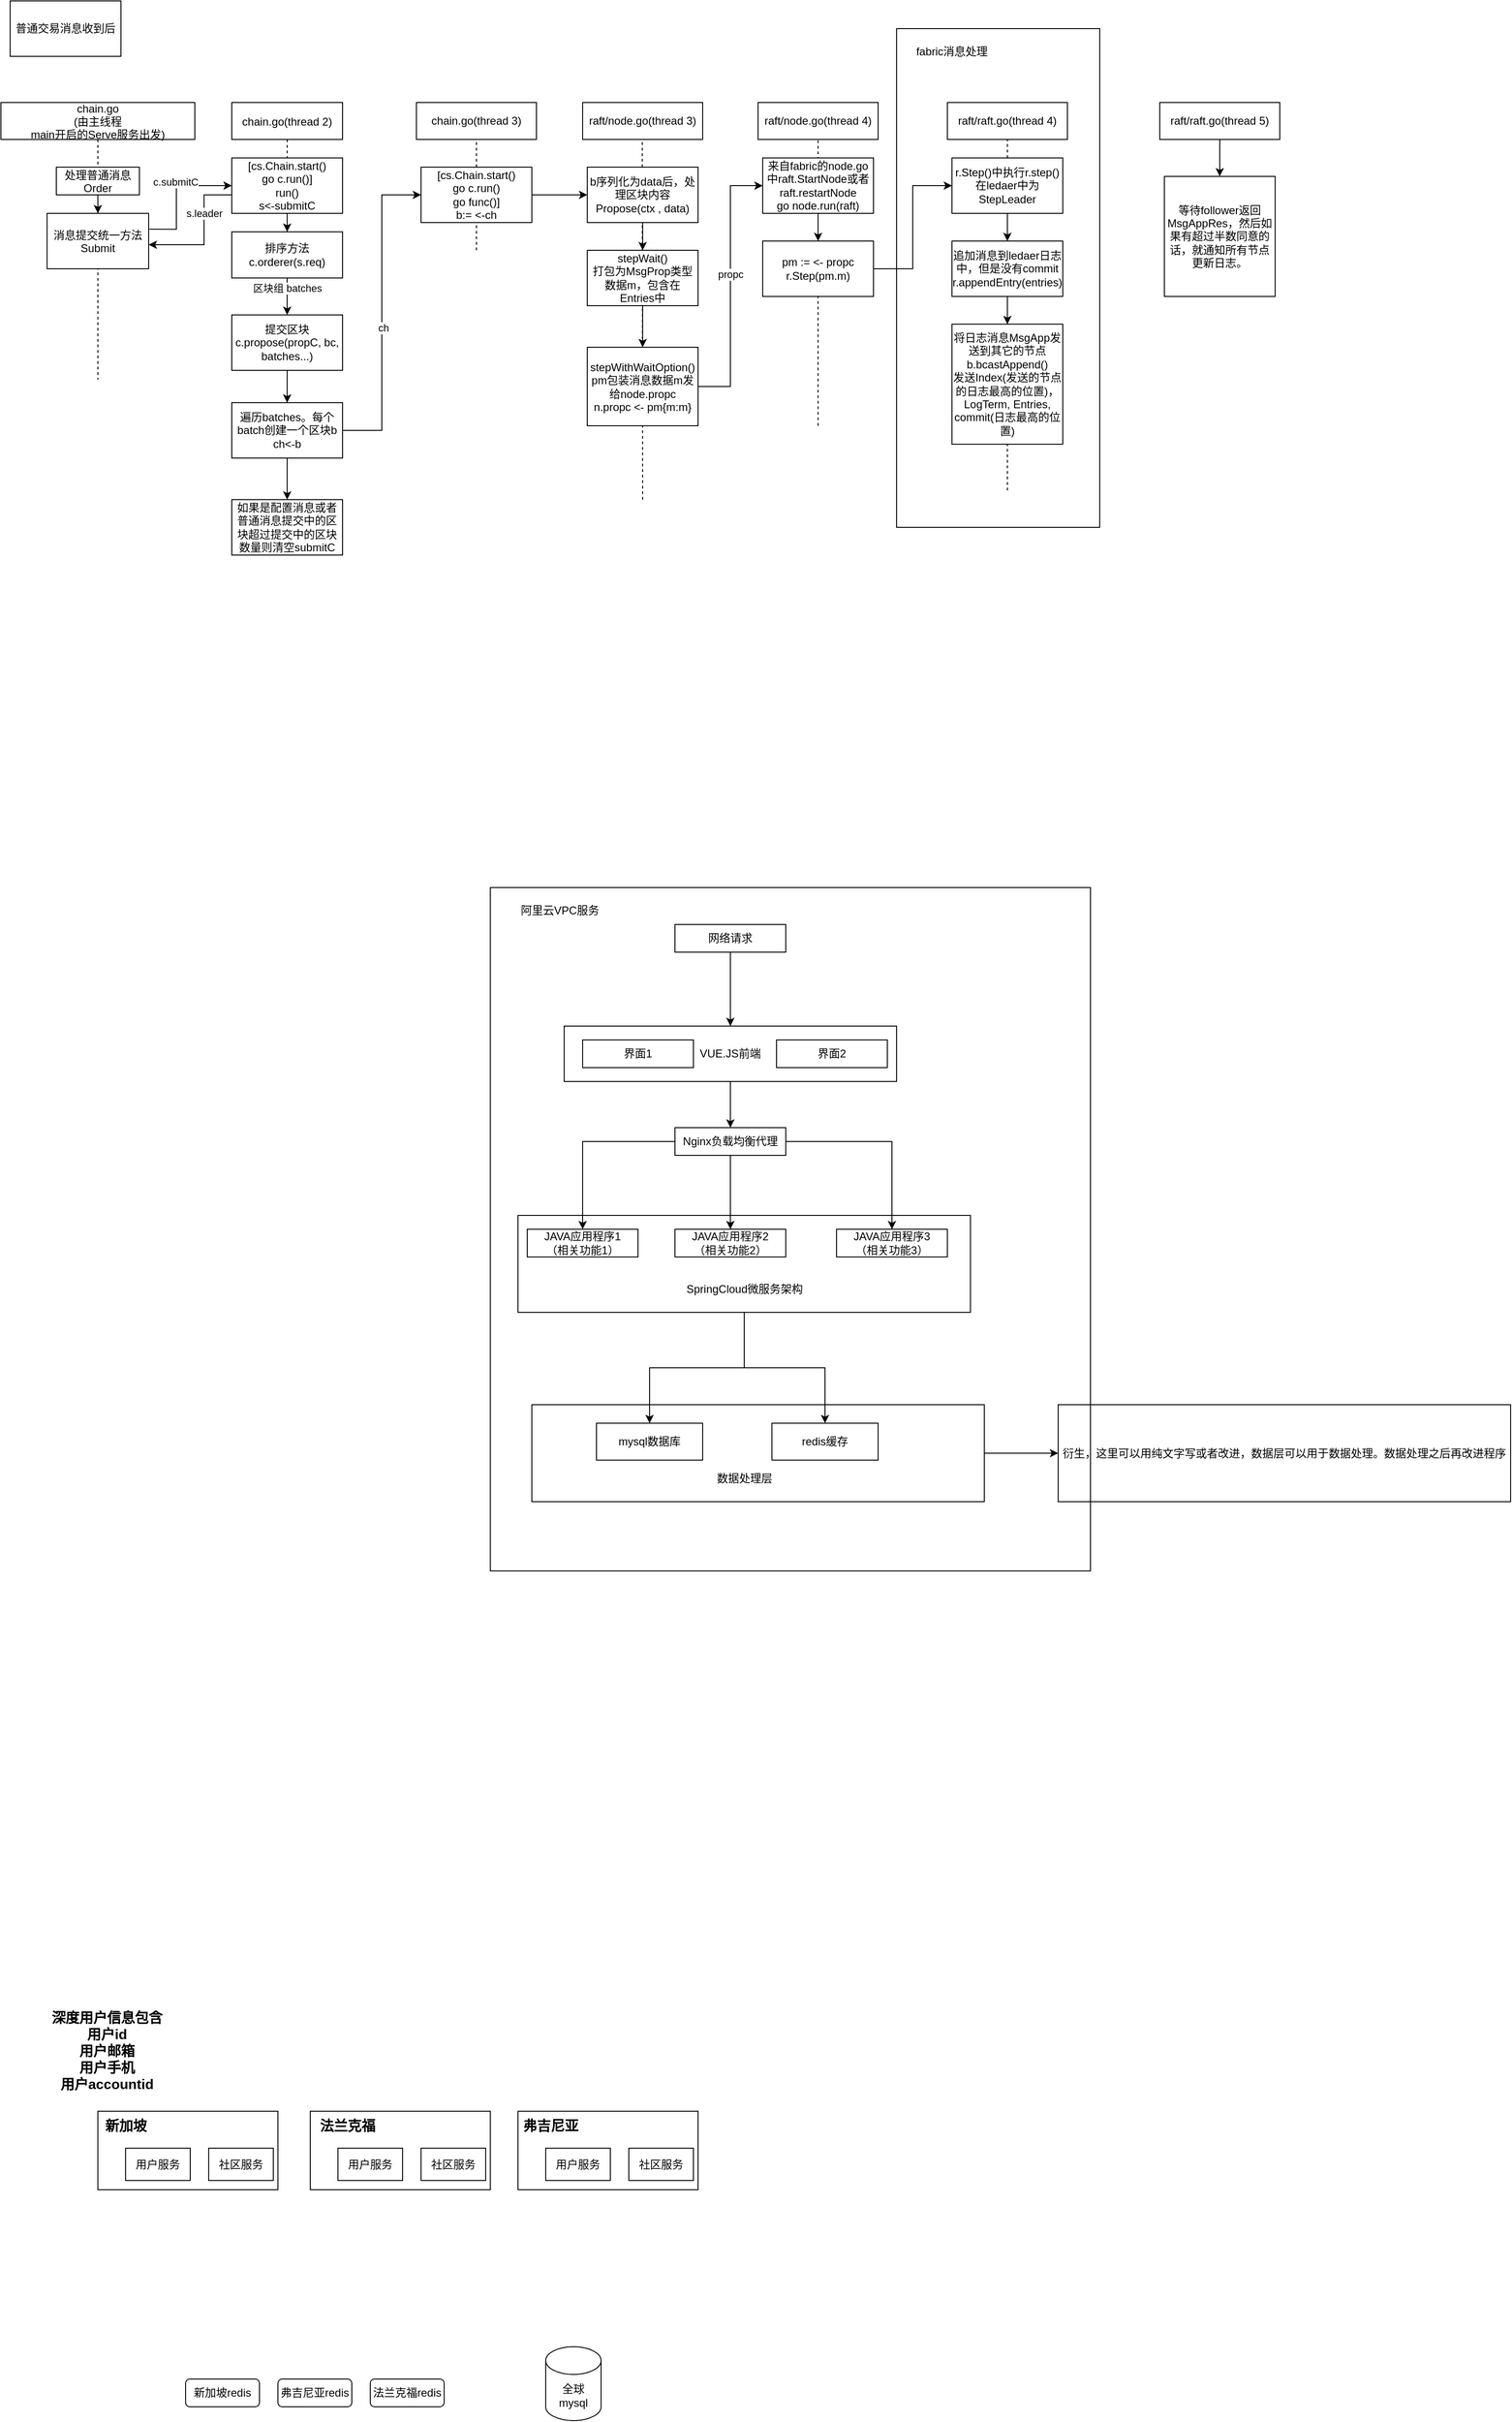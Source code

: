 <mxfile version="24.0.7" type="github">
  <diagram id="kgpKYQtTHZ0yAKxKKP6v" name="Page-1">
    <mxGraphModel dx="1509" dy="785" grid="1" gridSize="10" guides="1" tooltips="1" connect="1" arrows="1" fold="1" page="1" pageScale="1" pageWidth="850" pageHeight="1100" math="0" shadow="0">
      <root>
        <mxCell id="0" />
        <mxCell id="1" parent="0" />
        <mxCell id="nuF2VadyYRnX8jqY9pPj-24" value="" style="rounded=0;whiteSpace=wrap;html=1;fillColor=none;" vertex="1" parent="1">
          <mxGeometry x="115" y="2335" width="195" height="85" as="geometry" />
        </mxCell>
        <mxCell id="MvzRaNbtxcJOoFOf6ha5-1" value="" style="rounded=0;whiteSpace=wrap;html=1;fillColor=none;" parent="1" vertex="1">
          <mxGeometry x="540" y="1010" width="650" height="740" as="geometry" />
        </mxCell>
        <mxCell id="MvzRaNbtxcJOoFOf6ha5-18" value="" style="edgeStyle=orthogonalEdgeStyle;rounded=0;orthogonalLoop=1;jettySize=auto;html=1;" parent="1" source="MvzRaNbtxcJOoFOf6ha5-14" target="MvzRaNbtxcJOoFOf6ha5-17" edge="1">
          <mxGeometry relative="1" as="geometry" />
        </mxCell>
        <mxCell id="MvzRaNbtxcJOoFOf6ha5-14" value="" style="rounded=0;whiteSpace=wrap;html=1;fillColor=none;" parent="1" vertex="1">
          <mxGeometry x="570" y="1365" width="490" height="105" as="geometry" />
        </mxCell>
        <mxCell id="ArKfx6dNiAE9RJszdljW-33" value="" style="rounded=0;whiteSpace=wrap;html=1;sketch=0;fillColor=none;" parent="1" vertex="1">
          <mxGeometry x="980" y="80" width="220" height="540" as="geometry" />
        </mxCell>
        <mxCell id="3nuBFxr9cyL0pnOWT2aG-1" value="chain.go&#xa;(由主线程&#xa;main开启的Serve服务出发)" style="shape=umlLifeline;perimeter=lifelinePerimeter;container=1;collapsible=0;recursiveResize=0;rounded=0;shadow=0;strokeWidth=1;" parent="1" vertex="1">
          <mxGeometry x="10" y="160" width="210" height="300" as="geometry" />
        </mxCell>
        <mxCell id="O9rQm846-6DMJeRLNn3o-19" style="edgeStyle=orthogonalEdgeStyle;rounded=0;orthogonalLoop=1;jettySize=auto;html=1;entryX=0.503;entryY=0.402;entryDx=0;entryDy=0;entryPerimeter=0;" parent="3nuBFxr9cyL0pnOWT2aG-1" source="3nuBFxr9cyL0pnOWT2aG-2" target="3nuBFxr9cyL0pnOWT2aG-1" edge="1">
          <mxGeometry relative="1" as="geometry" />
        </mxCell>
        <mxCell id="3nuBFxr9cyL0pnOWT2aG-2" value="处理普通消息&#xa;Order" style="points=[];perimeter=orthogonalPerimeter;rounded=0;shadow=0;strokeWidth=1;" parent="3nuBFxr9cyL0pnOWT2aG-1" vertex="1">
          <mxGeometry x="60" y="70" width="90" height="30" as="geometry" />
        </mxCell>
        <mxCell id="O9rQm846-6DMJeRLNn3o-5" value="消息提交统一方法&#xa;Submit" style="points=[];perimeter=orthogonalPerimeter;rounded=0;shadow=0;strokeWidth=1;" parent="3nuBFxr9cyL0pnOWT2aG-1" vertex="1">
          <mxGeometry x="50" y="120" width="110" height="60" as="geometry" />
        </mxCell>
        <mxCell id="3nuBFxr9cyL0pnOWT2aG-5" value="chain.go(thread 2)" style="shape=umlLifeline;perimeter=lifelinePerimeter;container=1;collapsible=0;recursiveResize=0;rounded=0;shadow=0;strokeWidth=1;" parent="1" vertex="1">
          <mxGeometry x="260" y="160" width="120" height="325" as="geometry" />
        </mxCell>
        <mxCell id="O9rQm846-6DMJeRLNn3o-24" value="" style="edgeStyle=orthogonalEdgeStyle;rounded=0;orthogonalLoop=1;jettySize=auto;html=1;" parent="3nuBFxr9cyL0pnOWT2aG-5" source="O9rQm846-6DMJeRLNn3o-17" target="O9rQm846-6DMJeRLNn3o-23" edge="1">
          <mxGeometry relative="1" as="geometry" />
        </mxCell>
        <mxCell id="O9rQm846-6DMJeRLNn3o-17" value="[cs.Chain.start()&lt;br&gt;go c.run()]&lt;br&gt;run()&lt;br&gt;s&amp;lt;-submitC" style="whiteSpace=wrap;html=1;rounded=0;shadow=0;strokeWidth=1;" parent="3nuBFxr9cyL0pnOWT2aG-5" vertex="1">
          <mxGeometry y="60" width="120" height="60" as="geometry" />
        </mxCell>
        <mxCell id="O9rQm846-6DMJeRLNn3o-30" value="" style="edgeStyle=orthogonalEdgeStyle;rounded=0;orthogonalLoop=1;jettySize=auto;html=1;" parent="3nuBFxr9cyL0pnOWT2aG-5" source="O9rQm846-6DMJeRLNn3o-23" target="O9rQm846-6DMJeRLNn3o-29" edge="1">
          <mxGeometry relative="1" as="geometry" />
        </mxCell>
        <mxCell id="O9rQm846-6DMJeRLNn3o-31" value="区块组 batches" style="edgeLabel;html=1;align=center;verticalAlign=middle;resizable=0;points=[];" parent="O9rQm846-6DMJeRLNn3o-30" vertex="1" connectable="0">
          <mxGeometry x="-0.445" relative="1" as="geometry">
            <mxPoint as="offset" />
          </mxGeometry>
        </mxCell>
        <mxCell id="O9rQm846-6DMJeRLNn3o-23" value="排序方法&lt;br&gt;c.orderer(s.req)" style="whiteSpace=wrap;html=1;rounded=0;shadow=0;strokeWidth=1;" parent="3nuBFxr9cyL0pnOWT2aG-5" vertex="1">
          <mxGeometry y="140" width="120" height="50" as="geometry" />
        </mxCell>
        <mxCell id="O9rQm846-6DMJeRLNn3o-29" value="提交区块&lt;br&gt;c.propose(propC, bc, batches...)" style="whiteSpace=wrap;html=1;rounded=0;shadow=0;strokeWidth=1;" parent="3nuBFxr9cyL0pnOWT2aG-5" vertex="1">
          <mxGeometry y="230" width="120" height="60" as="geometry" />
        </mxCell>
        <mxCell id="O9rQm846-6DMJeRLNn3o-1" value="普通交易消息收到后" style="rounded=0;whiteSpace=wrap;html=1;" parent="1" vertex="1">
          <mxGeometry x="20" y="50" width="120" height="60" as="geometry" />
        </mxCell>
        <mxCell id="O9rQm846-6DMJeRLNn3o-18" value="" style="edgeStyle=orthogonalEdgeStyle;rounded=0;orthogonalLoop=1;jettySize=auto;html=1;entryX=0;entryY=0.5;entryDx=0;entryDy=0;exitX=1.007;exitY=0.286;exitDx=0;exitDy=0;exitPerimeter=0;" parent="1" source="O9rQm846-6DMJeRLNn3o-5" target="O9rQm846-6DMJeRLNn3o-17" edge="1">
          <mxGeometry relative="1" as="geometry">
            <mxPoint x="110" y="290" as="sourcePoint" />
            <Array as="points">
              <mxPoint x="200" y="297" />
              <mxPoint x="200" y="250" />
            </Array>
          </mxGeometry>
        </mxCell>
        <mxCell id="O9rQm846-6DMJeRLNn3o-28" value="c.submitC" style="edgeLabel;html=1;align=center;verticalAlign=middle;resizable=0;points=[];" parent="O9rQm846-6DMJeRLNn3o-18" vertex="1" connectable="0">
          <mxGeometry x="-0.103" y="1" relative="1" as="geometry">
            <mxPoint y="-20" as="offset" />
          </mxGeometry>
        </mxCell>
        <mxCell id="O9rQm846-6DMJeRLNn3o-21" style="edgeStyle=orthogonalEdgeStyle;rounded=0;orthogonalLoop=1;jettySize=auto;html=1;" parent="1" source="O9rQm846-6DMJeRLNn3o-17" edge="1">
          <mxGeometry relative="1" as="geometry">
            <mxPoint x="170" y="314" as="targetPoint" />
            <Array as="points">
              <mxPoint x="230" y="260" />
              <mxPoint x="230" y="314" />
            </Array>
          </mxGeometry>
        </mxCell>
        <mxCell id="O9rQm846-6DMJeRLNn3o-22" value="s.leader" style="edgeLabel;html=1;align=center;verticalAlign=middle;resizable=0;points=[];" parent="O9rQm846-6DMJeRLNn3o-21" vertex="1" connectable="0">
          <mxGeometry x="-0.311" y="-1" relative="1" as="geometry">
            <mxPoint x="1" as="offset" />
          </mxGeometry>
        </mxCell>
        <mxCell id="O9rQm846-6DMJeRLNn3o-51" value="" style="edgeStyle=orthogonalEdgeStyle;rounded=0;orthogonalLoop=1;jettySize=auto;html=1;" parent="1" source="O9rQm846-6DMJeRLNn3o-32" target="O9rQm846-6DMJeRLNn3o-50" edge="1">
          <mxGeometry relative="1" as="geometry" />
        </mxCell>
        <mxCell id="O9rQm846-6DMJeRLNn3o-53" style="edgeStyle=orthogonalEdgeStyle;rounded=0;orthogonalLoop=1;jettySize=auto;html=1;entryX=0;entryY=0.5;entryDx=0;entryDy=0;" parent="1" source="O9rQm846-6DMJeRLNn3o-32" target="O9rQm846-6DMJeRLNn3o-52" edge="1">
          <mxGeometry relative="1" as="geometry" />
        </mxCell>
        <mxCell id="O9rQm846-6DMJeRLNn3o-54" value="ch" style="edgeLabel;html=1;align=center;verticalAlign=middle;resizable=0;points=[];" parent="O9rQm846-6DMJeRLNn3o-53" vertex="1" connectable="0">
          <mxGeometry x="-0.093" y="-1" relative="1" as="geometry">
            <mxPoint as="offset" />
          </mxGeometry>
        </mxCell>
        <mxCell id="O9rQm846-6DMJeRLNn3o-32" value="遍历batches。每个batch创建一个区块b&lt;br&gt;ch&amp;lt;-b" style="whiteSpace=wrap;html=1;rounded=0;shadow=0;strokeWidth=1;" parent="1" vertex="1">
          <mxGeometry x="260" y="485" width="120" height="60" as="geometry" />
        </mxCell>
        <mxCell id="O9rQm846-6DMJeRLNn3o-33" value="" style="edgeStyle=orthogonalEdgeStyle;rounded=0;orthogonalLoop=1;jettySize=auto;html=1;" parent="1" source="O9rQm846-6DMJeRLNn3o-29" target="O9rQm846-6DMJeRLNn3o-32" edge="1">
          <mxGeometry relative="1" as="geometry" />
        </mxCell>
        <mxCell id="O9rQm846-6DMJeRLNn3o-42" value="&lt;span style=&quot;&quot;&gt;chain.go(thread 3)&lt;/span&gt;" style="rounded=0;whiteSpace=wrap;html=1;" parent="1" vertex="1">
          <mxGeometry x="460" y="160" width="130" height="40" as="geometry" />
        </mxCell>
        <mxCell id="O9rQm846-6DMJeRLNn3o-49" value="" style="endArrow=none;dashed=1;html=1;rounded=0;entryX=0.5;entryY=1;entryDx=0;entryDy=0;" parent="1" target="O9rQm846-6DMJeRLNn3o-42" edge="1">
          <mxGeometry width="50" height="50" relative="1" as="geometry">
            <mxPoint x="525" y="320" as="sourcePoint" />
            <mxPoint x="570" y="220" as="targetPoint" />
          </mxGeometry>
        </mxCell>
        <mxCell id="O9rQm846-6DMJeRLNn3o-50" value="如果是配置消息或者普通消息提交中的区块超过提交中的区块数量则清空submitC" style="whiteSpace=wrap;html=1;rounded=0;shadow=0;strokeWidth=1;" parent="1" vertex="1">
          <mxGeometry x="260" y="590" width="120" height="60" as="geometry" />
        </mxCell>
        <mxCell id="O9rQm846-6DMJeRLNn3o-61" value="" style="edgeStyle=orthogonalEdgeStyle;rounded=0;orthogonalLoop=1;jettySize=auto;html=1;" parent="1" source="O9rQm846-6DMJeRLNn3o-52" target="O9rQm846-6DMJeRLNn3o-60" edge="1">
          <mxGeometry relative="1" as="geometry" />
        </mxCell>
        <mxCell id="O9rQm846-6DMJeRLNn3o-52" value="&lt;span style=&quot;&quot;&gt;[cs.Chain.start()&lt;/span&gt;&lt;br style=&quot;&quot;&gt;&lt;span style=&quot;&quot;&gt;go c.run()&lt;br&gt;go func()]&lt;br&gt;b:= &amp;lt;-ch&lt;br&gt;&lt;/span&gt;" style="rounded=0;whiteSpace=wrap;html=1;" parent="1" vertex="1">
          <mxGeometry x="465" y="230" width="120" height="60" as="geometry" />
        </mxCell>
        <mxCell id="O9rQm846-6DMJeRLNn3o-57" value="&lt;span style=&quot;&quot;&gt;raft/node.go(thread 3)&lt;/span&gt;" style="rounded=0;whiteSpace=wrap;html=1;" parent="1" vertex="1">
          <mxGeometry x="640" y="160" width="130" height="40" as="geometry" />
        </mxCell>
        <mxCell id="O9rQm846-6DMJeRLNn3o-59" value="" style="endArrow=none;dashed=1;html=1;rounded=0;entryX=0.5;entryY=1;entryDx=0;entryDy=0;startArrow=none;" parent="1" edge="1">
          <mxGeometry width="50" height="50" relative="1" as="geometry">
            <mxPoint x="705" y="590" as="sourcePoint" />
            <mxPoint x="704.58" y="200" as="targetPoint" />
          </mxGeometry>
        </mxCell>
        <mxCell id="O9rQm846-6DMJeRLNn3o-63" value="" style="edgeStyle=orthogonalEdgeStyle;rounded=0;orthogonalLoop=1;jettySize=auto;html=1;" parent="1" source="O9rQm846-6DMJeRLNn3o-60" target="O9rQm846-6DMJeRLNn3o-62" edge="1">
          <mxGeometry relative="1" as="geometry" />
        </mxCell>
        <mxCell id="O9rQm846-6DMJeRLNn3o-60" value="b序列化为data后，处理区块内容&lt;br&gt;Propose(ctx , data)" style="whiteSpace=wrap;html=1;rounded=0;" parent="1" vertex="1">
          <mxGeometry x="645" y="230" width="120" height="60" as="geometry" />
        </mxCell>
        <mxCell id="O9rQm846-6DMJeRLNn3o-65" value="" style="edgeStyle=orthogonalEdgeStyle;rounded=0;orthogonalLoop=1;jettySize=auto;html=1;" parent="1" source="O9rQm846-6DMJeRLNn3o-62" target="O9rQm846-6DMJeRLNn3o-64" edge="1">
          <mxGeometry relative="1" as="geometry" />
        </mxCell>
        <mxCell id="O9rQm846-6DMJeRLNn3o-62" value="stepWait()&lt;br&gt;打包为MsgProp类型数据m，包含在Entries中" style="whiteSpace=wrap;html=1;rounded=0;" parent="1" vertex="1">
          <mxGeometry x="645" y="320" width="120" height="60" as="geometry" />
        </mxCell>
        <mxCell id="O9rQm846-6DMJeRLNn3o-70" value="" style="edgeStyle=orthogonalEdgeStyle;rounded=0;orthogonalLoop=1;jettySize=auto;html=1;entryX=0;entryY=0.5;entryDx=0;entryDy=0;" parent="1" source="O9rQm846-6DMJeRLNn3o-64" target="O9rQm846-6DMJeRLNn3o-69" edge="1">
          <mxGeometry relative="1" as="geometry" />
        </mxCell>
        <mxCell id="ArKfx6dNiAE9RJszdljW-4" value="propc" style="edgeLabel;html=1;align=center;verticalAlign=middle;resizable=0;points=[];" parent="O9rQm846-6DMJeRLNn3o-70" vertex="1" connectable="0">
          <mxGeometry x="0.096" relative="1" as="geometry">
            <mxPoint y="1" as="offset" />
          </mxGeometry>
        </mxCell>
        <mxCell id="O9rQm846-6DMJeRLNn3o-64" value="stepWithWaitOption()&lt;br&gt;pm包装消息数据m发给node.propc&lt;br&gt;n.propc &amp;lt;- pm{m:m}" style="whiteSpace=wrap;html=1;rounded=0;" parent="1" vertex="1">
          <mxGeometry x="645" y="425" width="120" height="85" as="geometry" />
        </mxCell>
        <mxCell id="O9rQm846-6DMJeRLNn3o-67" value="&lt;span style=&quot;&quot;&gt;raft/node.go(thread 4)&lt;/span&gt;" style="rounded=0;whiteSpace=wrap;html=1;" parent="1" vertex="1">
          <mxGeometry x="830" y="160" width="130" height="40" as="geometry" />
        </mxCell>
        <mxCell id="O9rQm846-6DMJeRLNn3o-68" value="" style="endArrow=none;dashed=1;html=1;rounded=0;startArrow=none;" parent="1" edge="1">
          <mxGeometry width="50" height="50" relative="1" as="geometry">
            <mxPoint x="895" y="510" as="sourcePoint" />
            <mxPoint x="895" y="200" as="targetPoint" />
          </mxGeometry>
        </mxCell>
        <mxCell id="ArKfx6dNiAE9RJszdljW-2" value="" style="edgeStyle=orthogonalEdgeStyle;rounded=0;orthogonalLoop=1;jettySize=auto;html=1;" parent="1" source="O9rQm846-6DMJeRLNn3o-69" target="ArKfx6dNiAE9RJszdljW-1" edge="1">
          <mxGeometry relative="1" as="geometry" />
        </mxCell>
        <mxCell id="O9rQm846-6DMJeRLNn3o-69" value="来自fabric的node.go中raft.StartNode或者raft.restartNode&lt;br&gt;go node.run(raft)" style="whiteSpace=wrap;html=1;rounded=0;" parent="1" vertex="1">
          <mxGeometry x="835" y="220" width="120" height="60" as="geometry" />
        </mxCell>
        <mxCell id="ArKfx6dNiAE9RJszdljW-6" value="" style="edgeStyle=orthogonalEdgeStyle;rounded=0;orthogonalLoop=1;jettySize=auto;html=1;entryX=0;entryY=0.5;entryDx=0;entryDy=0;" parent="1" source="ArKfx6dNiAE9RJszdljW-1" target="ArKfx6dNiAE9RJszdljW-5" edge="1">
          <mxGeometry relative="1" as="geometry" />
        </mxCell>
        <mxCell id="ArKfx6dNiAE9RJszdljW-1" value="pm := &amp;lt;- propc&lt;br&gt;r.Step(pm.m)" style="whiteSpace=wrap;html=1;rounded=0;" parent="1" vertex="1">
          <mxGeometry x="835" y="310" width="120" height="60" as="geometry" />
        </mxCell>
        <mxCell id="ArKfx6dNiAE9RJszdljW-8" value="&lt;span style=&quot;&quot;&gt;raft/raft.go(thread 4)&lt;/span&gt;" style="rounded=0;whiteSpace=wrap;html=1;" parent="1" vertex="1">
          <mxGeometry x="1035" y="160" width="130" height="40" as="geometry" />
        </mxCell>
        <mxCell id="ArKfx6dNiAE9RJszdljW-17" value="" style="endArrow=none;dashed=1;html=1;rounded=0;shadow=0;fontFamily=Helvetica;fontSize=11;shape=connector;entryX=0.5;entryY=1;entryDx=0;entryDy=0;startArrow=none;" parent="1" source="ArKfx6dNiAE9RJszdljW-5" target="ArKfx6dNiAE9RJszdljW-8" edge="1">
          <mxGeometry width="50" height="50" relative="1" as="geometry">
            <mxPoint x="1100" y="580" as="sourcePoint" />
            <mxPoint x="1200" y="340" as="targetPoint" />
          </mxGeometry>
        </mxCell>
        <mxCell id="ArKfx6dNiAE9RJszdljW-21" value="" style="edgeStyle=none;shape=connector;rounded=0;orthogonalLoop=1;jettySize=auto;html=1;shadow=0;dashed=1;fontFamily=Helvetica;fontSize=11;startArrow=none;endArrow=none;endFill=1;" parent="1" source="ArKfx6dNiAE9RJszdljW-5" target="ArKfx6dNiAE9RJszdljW-20" edge="1">
          <mxGeometry relative="1" as="geometry" />
        </mxCell>
        <mxCell id="ArKfx6dNiAE9RJszdljW-26" style="edgeStyle=none;shape=connector;rounded=0;orthogonalLoop=1;jettySize=auto;html=1;exitX=0.5;exitY=1;exitDx=0;exitDy=0;entryX=0.5;entryY=0;entryDx=0;entryDy=0;shadow=0;dashed=1;fontFamily=Helvetica;fontSize=11;startArrow=none;endArrow=none;endFill=1;" parent="1" source="ArKfx6dNiAE9RJszdljW-5" target="ArKfx6dNiAE9RJszdljW-20" edge="1">
          <mxGeometry relative="1" as="geometry" />
        </mxCell>
        <mxCell id="ArKfx6dNiAE9RJszdljW-5" value="r.Step()中执行r.step()在ledaer中为StepLeader" style="whiteSpace=wrap;html=1;rounded=0;" parent="1" vertex="1">
          <mxGeometry x="1040" y="220" width="120" height="60" as="geometry" />
        </mxCell>
        <mxCell id="ArKfx6dNiAE9RJszdljW-32" value="" style="edgeStyle=orthogonalEdgeStyle;curved=0;rounded=1;sketch=0;orthogonalLoop=1;jettySize=auto;html=1;" parent="1" source="ArKfx6dNiAE9RJszdljW-20" target="ArKfx6dNiAE9RJszdljW-31" edge="1">
          <mxGeometry relative="1" as="geometry" />
        </mxCell>
        <mxCell id="ArKfx6dNiAE9RJszdljW-20" value="追加消息到ledaer日志中，但是没有commit&lt;br&gt;r.appendEntry(entries)" style="whiteSpace=wrap;html=1;rounded=0;" parent="1" vertex="1">
          <mxGeometry x="1040" y="310" width="120" height="60" as="geometry" />
        </mxCell>
        <mxCell id="ArKfx6dNiAE9RJszdljW-22" value="" style="endArrow=none;dashed=1;html=1;rounded=0;shadow=0;fontFamily=Helvetica;fontSize=11;shape=connector;entryX=0.5;entryY=1;entryDx=0;entryDy=0;" parent="1" target="ArKfx6dNiAE9RJszdljW-20" edge="1">
          <mxGeometry width="50" height="50" relative="1" as="geometry">
            <mxPoint x="1100" y="580" as="sourcePoint" />
            <mxPoint x="1100" y="280" as="targetPoint" />
          </mxGeometry>
        </mxCell>
        <mxCell id="ArKfx6dNiAE9RJszdljW-28" value="" style="endArrow=classic;html=1;rounded=0;shadow=0;fontFamily=Helvetica;fontSize=11;exitX=0.5;exitY=1;exitDx=0;exitDy=0;entryX=0.5;entryY=0;entryDx=0;entryDy=0;" parent="1" source="ArKfx6dNiAE9RJszdljW-5" target="ArKfx6dNiAE9RJszdljW-20" edge="1">
          <mxGeometry width="50" height="50" relative="1" as="geometry">
            <mxPoint x="890" y="350" as="sourcePoint" />
            <mxPoint x="1050" y="430" as="targetPoint" />
          </mxGeometry>
        </mxCell>
        <mxCell id="ArKfx6dNiAE9RJszdljW-31" value="将日志消息MsgApp发送到其它的节点&lt;br&gt;b.bcastAppend()&lt;br&gt;发送Index(发送的节点的日志最高的位置)，LogTerm, Entries, commit(日志最高的位置)" style="whiteSpace=wrap;html=1;rounded=0;" parent="1" vertex="1">
          <mxGeometry x="1040" y="400" width="120" height="130" as="geometry" />
        </mxCell>
        <mxCell id="ArKfx6dNiAE9RJszdljW-34" value="fabric消息处理" style="text;html=1;strokeColor=none;fillColor=none;align=center;verticalAlign=middle;whiteSpace=wrap;rounded=0;sketch=0;" parent="1" vertex="1">
          <mxGeometry x="1000" y="90" width="80" height="30" as="geometry" />
        </mxCell>
        <mxCell id="ArKfx6dNiAE9RJszdljW-35" value="等待follower返回MsgAppRes，然后如果有超过半数同意的话，就通知所有节点更新日志。" style="whiteSpace=wrap;html=1;rounded=0;" parent="1" vertex="1">
          <mxGeometry x="1270" y="240" width="120" height="130" as="geometry" />
        </mxCell>
        <mxCell id="ArKfx6dNiAE9RJszdljW-37" style="edgeStyle=orthogonalEdgeStyle;curved=0;rounded=1;sketch=0;orthogonalLoop=1;jettySize=auto;html=1;entryX=0.5;entryY=0;entryDx=0;entryDy=0;" parent="1" source="ArKfx6dNiAE9RJszdljW-36" target="ArKfx6dNiAE9RJszdljW-35" edge="1">
          <mxGeometry relative="1" as="geometry" />
        </mxCell>
        <mxCell id="ArKfx6dNiAE9RJszdljW-36" value="&lt;span style=&quot;&quot;&gt;raft/raft.go(thread 5)&lt;/span&gt;" style="rounded=0;whiteSpace=wrap;html=1;" parent="1" vertex="1">
          <mxGeometry x="1265" y="160" width="130" height="40" as="geometry" />
        </mxCell>
        <mxCell id="MvzRaNbtxcJOoFOf6ha5-2" value="阿里云VPC服务" style="text;html=1;align=center;verticalAlign=middle;resizable=0;points=[];autosize=1;strokeColor=none;fillColor=none;" parent="1" vertex="1">
          <mxGeometry x="560" y="1020" width="110" height="30" as="geometry" />
        </mxCell>
        <mxCell id="MvzRaNbtxcJOoFOf6ha5-5" value="" style="edgeStyle=orthogonalEdgeStyle;rounded=0;orthogonalLoop=1;jettySize=auto;html=1;" parent="1" source="MvzRaNbtxcJOoFOf6ha5-3" target="MvzRaNbtxcJOoFOf6ha5-4" edge="1">
          <mxGeometry relative="1" as="geometry" />
        </mxCell>
        <mxCell id="MvzRaNbtxcJOoFOf6ha5-3" value="网络请求" style="rounded=0;whiteSpace=wrap;html=1;" parent="1" vertex="1">
          <mxGeometry x="740" y="1050" width="120" height="30" as="geometry" />
        </mxCell>
        <mxCell id="MvzRaNbtxcJOoFOf6ha5-7" value="" style="edgeStyle=orthogonalEdgeStyle;rounded=0;orthogonalLoop=1;jettySize=auto;html=1;" parent="1" source="MvzRaNbtxcJOoFOf6ha5-4" target="MvzRaNbtxcJOoFOf6ha5-6" edge="1">
          <mxGeometry relative="1" as="geometry" />
        </mxCell>
        <mxCell id="MvzRaNbtxcJOoFOf6ha5-4" value="VUE.JS前端" style="rounded=0;whiteSpace=wrap;html=1;" parent="1" vertex="1">
          <mxGeometry x="620" y="1160" width="360" height="60" as="geometry" />
        </mxCell>
        <mxCell id="MvzRaNbtxcJOoFOf6ha5-9" value="" style="edgeStyle=orthogonalEdgeStyle;rounded=0;orthogonalLoop=1;jettySize=auto;html=1;" parent="1" source="MvzRaNbtxcJOoFOf6ha5-6" target="MvzRaNbtxcJOoFOf6ha5-8" edge="1">
          <mxGeometry relative="1" as="geometry" />
        </mxCell>
        <mxCell id="MvzRaNbtxcJOoFOf6ha5-11" value="" style="edgeStyle=orthogonalEdgeStyle;rounded=0;orthogonalLoop=1;jettySize=auto;html=1;" parent="1" source="MvzRaNbtxcJOoFOf6ha5-6" target="MvzRaNbtxcJOoFOf6ha5-10" edge="1">
          <mxGeometry relative="1" as="geometry" />
        </mxCell>
        <mxCell id="MvzRaNbtxcJOoFOf6ha5-13" value="" style="edgeStyle=orthogonalEdgeStyle;rounded=0;orthogonalLoop=1;jettySize=auto;html=1;" parent="1" source="MvzRaNbtxcJOoFOf6ha5-6" target="MvzRaNbtxcJOoFOf6ha5-12" edge="1">
          <mxGeometry relative="1" as="geometry" />
        </mxCell>
        <mxCell id="MvzRaNbtxcJOoFOf6ha5-6" value="Nginx负载均衡代理" style="rounded=0;whiteSpace=wrap;html=1;" parent="1" vertex="1">
          <mxGeometry x="740" y="1270" width="120" height="30" as="geometry" />
        </mxCell>
        <mxCell id="MvzRaNbtxcJOoFOf6ha5-8" value="JAVA应用程序2&lt;br style=&quot;border-color: var(--border-color);&quot;&gt;（相关功能2）" style="rounded=0;whiteSpace=wrap;html=1;" parent="1" vertex="1">
          <mxGeometry x="740" y="1380" width="120" height="30" as="geometry" />
        </mxCell>
        <mxCell id="MvzRaNbtxcJOoFOf6ha5-10" value="JAVA应用程序1&lt;br&gt;（相关功能1）" style="rounded=0;whiteSpace=wrap;html=1;" parent="1" vertex="1">
          <mxGeometry x="580" y="1380" width="120" height="30" as="geometry" />
        </mxCell>
        <mxCell id="MvzRaNbtxcJOoFOf6ha5-12" value="JAVA应用程序3&lt;br style=&quot;border-color: var(--border-color);&quot;&gt;（相关功能3）" style="rounded=0;whiteSpace=wrap;html=1;" parent="1" vertex="1">
          <mxGeometry x="915" y="1380" width="120" height="30" as="geometry" />
        </mxCell>
        <mxCell id="MvzRaNbtxcJOoFOf6ha5-16" value="SpringCloud微服务架构" style="text;html=1;align=center;verticalAlign=middle;resizable=0;points=[];autosize=1;strokeColor=none;fillColor=none;" parent="1" vertex="1">
          <mxGeometry x="740" y="1430" width="150" height="30" as="geometry" />
        </mxCell>
        <mxCell id="MvzRaNbtxcJOoFOf6ha5-17" value="mysql数据库" style="rounded=0;whiteSpace=wrap;html=1;" parent="1" vertex="1">
          <mxGeometry x="655" y="1590" width="115" height="40" as="geometry" />
        </mxCell>
        <mxCell id="MvzRaNbtxcJOoFOf6ha5-21" value="redis缓存" style="rounded=0;whiteSpace=wrap;html=1;" parent="1" vertex="1">
          <mxGeometry x="845" y="1590" width="115" height="40" as="geometry" />
        </mxCell>
        <mxCell id="MvzRaNbtxcJOoFOf6ha5-22" value="" style="edgeStyle=orthogonalEdgeStyle;rounded=0;orthogonalLoop=1;jettySize=auto;html=1;exitX=0.5;exitY=1;exitDx=0;exitDy=0;entryX=0.5;entryY=0;entryDx=0;entryDy=0;" parent="1" source="MvzRaNbtxcJOoFOf6ha5-14" target="MvzRaNbtxcJOoFOf6ha5-21" edge="1">
          <mxGeometry relative="1" as="geometry">
            <mxPoint x="810" y="1510" as="sourcePoint" />
            <mxPoint x="723" y="1600" as="targetPoint" />
          </mxGeometry>
        </mxCell>
        <mxCell id="MvzRaNbtxcJOoFOf6ha5-26" value="" style="edgeStyle=orthogonalEdgeStyle;rounded=0;orthogonalLoop=1;jettySize=auto;html=1;" parent="1" source="MvzRaNbtxcJOoFOf6ha5-23" target="MvzRaNbtxcJOoFOf6ha5-25" edge="1">
          <mxGeometry relative="1" as="geometry" />
        </mxCell>
        <mxCell id="MvzRaNbtxcJOoFOf6ha5-23" value="" style="rounded=0;whiteSpace=wrap;html=1;fillColor=none;" parent="1" vertex="1">
          <mxGeometry x="585" y="1570" width="490" height="105" as="geometry" />
        </mxCell>
        <mxCell id="MvzRaNbtxcJOoFOf6ha5-24" value="数据处理层" style="text;html=1;align=center;verticalAlign=middle;resizable=0;points=[];autosize=1;strokeColor=none;fillColor=none;" parent="1" vertex="1">
          <mxGeometry x="775" y="1635" width="80" height="30" as="geometry" />
        </mxCell>
        <mxCell id="MvzRaNbtxcJOoFOf6ha5-25" value="衍生，这里可以用纯文字写或者改进，数据层可以用于数据处理。数据处理之后再改进程序" style="rounded=0;whiteSpace=wrap;html=1;fillColor=none;" parent="1" vertex="1">
          <mxGeometry x="1155" y="1570" width="490" height="105" as="geometry" />
        </mxCell>
        <mxCell id="yCG-VpbK-d45540QDOI8-2" value="界面1" style="rounded=0;whiteSpace=wrap;html=1;" parent="1" vertex="1">
          <mxGeometry x="640" y="1175" width="120" height="30" as="geometry" />
        </mxCell>
        <mxCell id="yCG-VpbK-d45540QDOI8-3" value="界面2" style="rounded=0;whiteSpace=wrap;html=1;" parent="1" vertex="1">
          <mxGeometry x="850" y="1175" width="120" height="30" as="geometry" />
        </mxCell>
        <mxCell id="nuF2VadyYRnX8jqY9pPj-1" value="用户服务" style="rounded=0;whiteSpace=wrap;html=1;" vertex="1" parent="1">
          <mxGeometry x="145" y="2375" width="70" height="35" as="geometry" />
        </mxCell>
        <mxCell id="nuF2VadyYRnX8jqY9pPj-3" value="社区服务" style="rounded=0;whiteSpace=wrap;html=1;" vertex="1" parent="1">
          <mxGeometry x="235" y="2375" width="70" height="35" as="geometry" />
        </mxCell>
        <mxCell id="nuF2VadyYRnX8jqY9pPj-8" value="全球&lt;div&gt;mysql&lt;/div&gt;" style="shape=cylinder3;whiteSpace=wrap;html=1;boundedLbl=1;backgroundOutline=1;size=15;" vertex="1" parent="1">
          <mxGeometry x="600" y="2590" width="60" height="80" as="geometry" />
        </mxCell>
        <mxCell id="nuF2VadyYRnX8jqY9pPj-12" value="深度用户信息包含&lt;div style=&quot;font-size: 15px;&quot;&gt;用户id&lt;/div&gt;&lt;div style=&quot;font-size: 15px;&quot;&gt;用户邮箱&lt;/div&gt;&lt;div style=&quot;font-size: 15px;&quot;&gt;用户手机&lt;/div&gt;&lt;div style=&quot;font-size: 15px;&quot;&gt;用户accountid&lt;/div&gt;&lt;div style=&quot;font-size: 15px;&quot;&gt;&lt;br style=&quot;font-size: 15px;&quot;&gt;&lt;/div&gt;" style="text;html=1;align=center;verticalAlign=middle;whiteSpace=wrap;rounded=0;fontStyle=1;fontSize=15;" vertex="1" parent="1">
          <mxGeometry x="20" y="2220" width="210" height="115" as="geometry" />
        </mxCell>
        <mxCell id="nuF2VadyYRnX8jqY9pPj-14" value="新加坡redis" style="rounded=1;whiteSpace=wrap;html=1;" vertex="1" parent="1">
          <mxGeometry x="210" y="2625" width="80" height="30" as="geometry" />
        </mxCell>
        <mxCell id="nuF2VadyYRnX8jqY9pPj-15" value="弗吉尼亚redis" style="rounded=1;whiteSpace=wrap;html=1;" vertex="1" parent="1">
          <mxGeometry x="310" y="2625" width="80" height="30" as="geometry" />
        </mxCell>
        <mxCell id="nuF2VadyYRnX8jqY9pPj-16" value="法兰克福redis" style="rounded=1;whiteSpace=wrap;html=1;" vertex="1" parent="1">
          <mxGeometry x="410" y="2625" width="80" height="30" as="geometry" />
        </mxCell>
        <mxCell id="nuF2VadyYRnX8jqY9pPj-25" value="新加坡" style="text;html=1;align=center;verticalAlign=middle;resizable=0;points=[];autosize=1;strokeColor=none;fillColor=none;fontStyle=1;fontSize=15;" vertex="1" parent="1">
          <mxGeometry x="110" y="2335" width="70" height="30" as="geometry" />
        </mxCell>
        <mxCell id="nuF2VadyYRnX8jqY9pPj-28" value="" style="rounded=0;whiteSpace=wrap;html=1;fillColor=none;" vertex="1" parent="1">
          <mxGeometry x="345" y="2335" width="195" height="85" as="geometry" />
        </mxCell>
        <mxCell id="nuF2VadyYRnX8jqY9pPj-29" value="用户服务" style="rounded=0;whiteSpace=wrap;html=1;" vertex="1" parent="1">
          <mxGeometry x="375" y="2375" width="70" height="35" as="geometry" />
        </mxCell>
        <mxCell id="nuF2VadyYRnX8jqY9pPj-30" value="社区服务" style="rounded=0;whiteSpace=wrap;html=1;" vertex="1" parent="1">
          <mxGeometry x="465" y="2375" width="70" height="35" as="geometry" />
        </mxCell>
        <mxCell id="nuF2VadyYRnX8jqY9pPj-31" value="法兰克福" style="text;html=1;align=center;verticalAlign=middle;resizable=0;points=[];autosize=1;strokeColor=none;fillColor=none;fontStyle=1;fontSize=15;" vertex="1" parent="1">
          <mxGeometry x="345" y="2335" width="80" height="30" as="geometry" />
        </mxCell>
        <mxCell id="nuF2VadyYRnX8jqY9pPj-32" value="" style="rounded=0;whiteSpace=wrap;html=1;fillColor=none;" vertex="1" parent="1">
          <mxGeometry x="570" y="2335" width="195" height="85" as="geometry" />
        </mxCell>
        <mxCell id="nuF2VadyYRnX8jqY9pPj-33" value="用户服务" style="rounded=0;whiteSpace=wrap;html=1;" vertex="1" parent="1">
          <mxGeometry x="600" y="2375" width="70" height="35" as="geometry" />
        </mxCell>
        <mxCell id="nuF2VadyYRnX8jqY9pPj-34" value="社区服务" style="rounded=0;whiteSpace=wrap;html=1;" vertex="1" parent="1">
          <mxGeometry x="690" y="2375" width="70" height="35" as="geometry" />
        </mxCell>
        <mxCell id="nuF2VadyYRnX8jqY9pPj-35" value="弗吉尼亚" style="text;html=1;align=center;verticalAlign=middle;resizable=0;points=[];autosize=1;strokeColor=none;fillColor=none;fontStyle=1;fontSize=15;" vertex="1" parent="1">
          <mxGeometry x="565" y="2335" width="80" height="30" as="geometry" />
        </mxCell>
      </root>
    </mxGraphModel>
  </diagram>
</mxfile>
